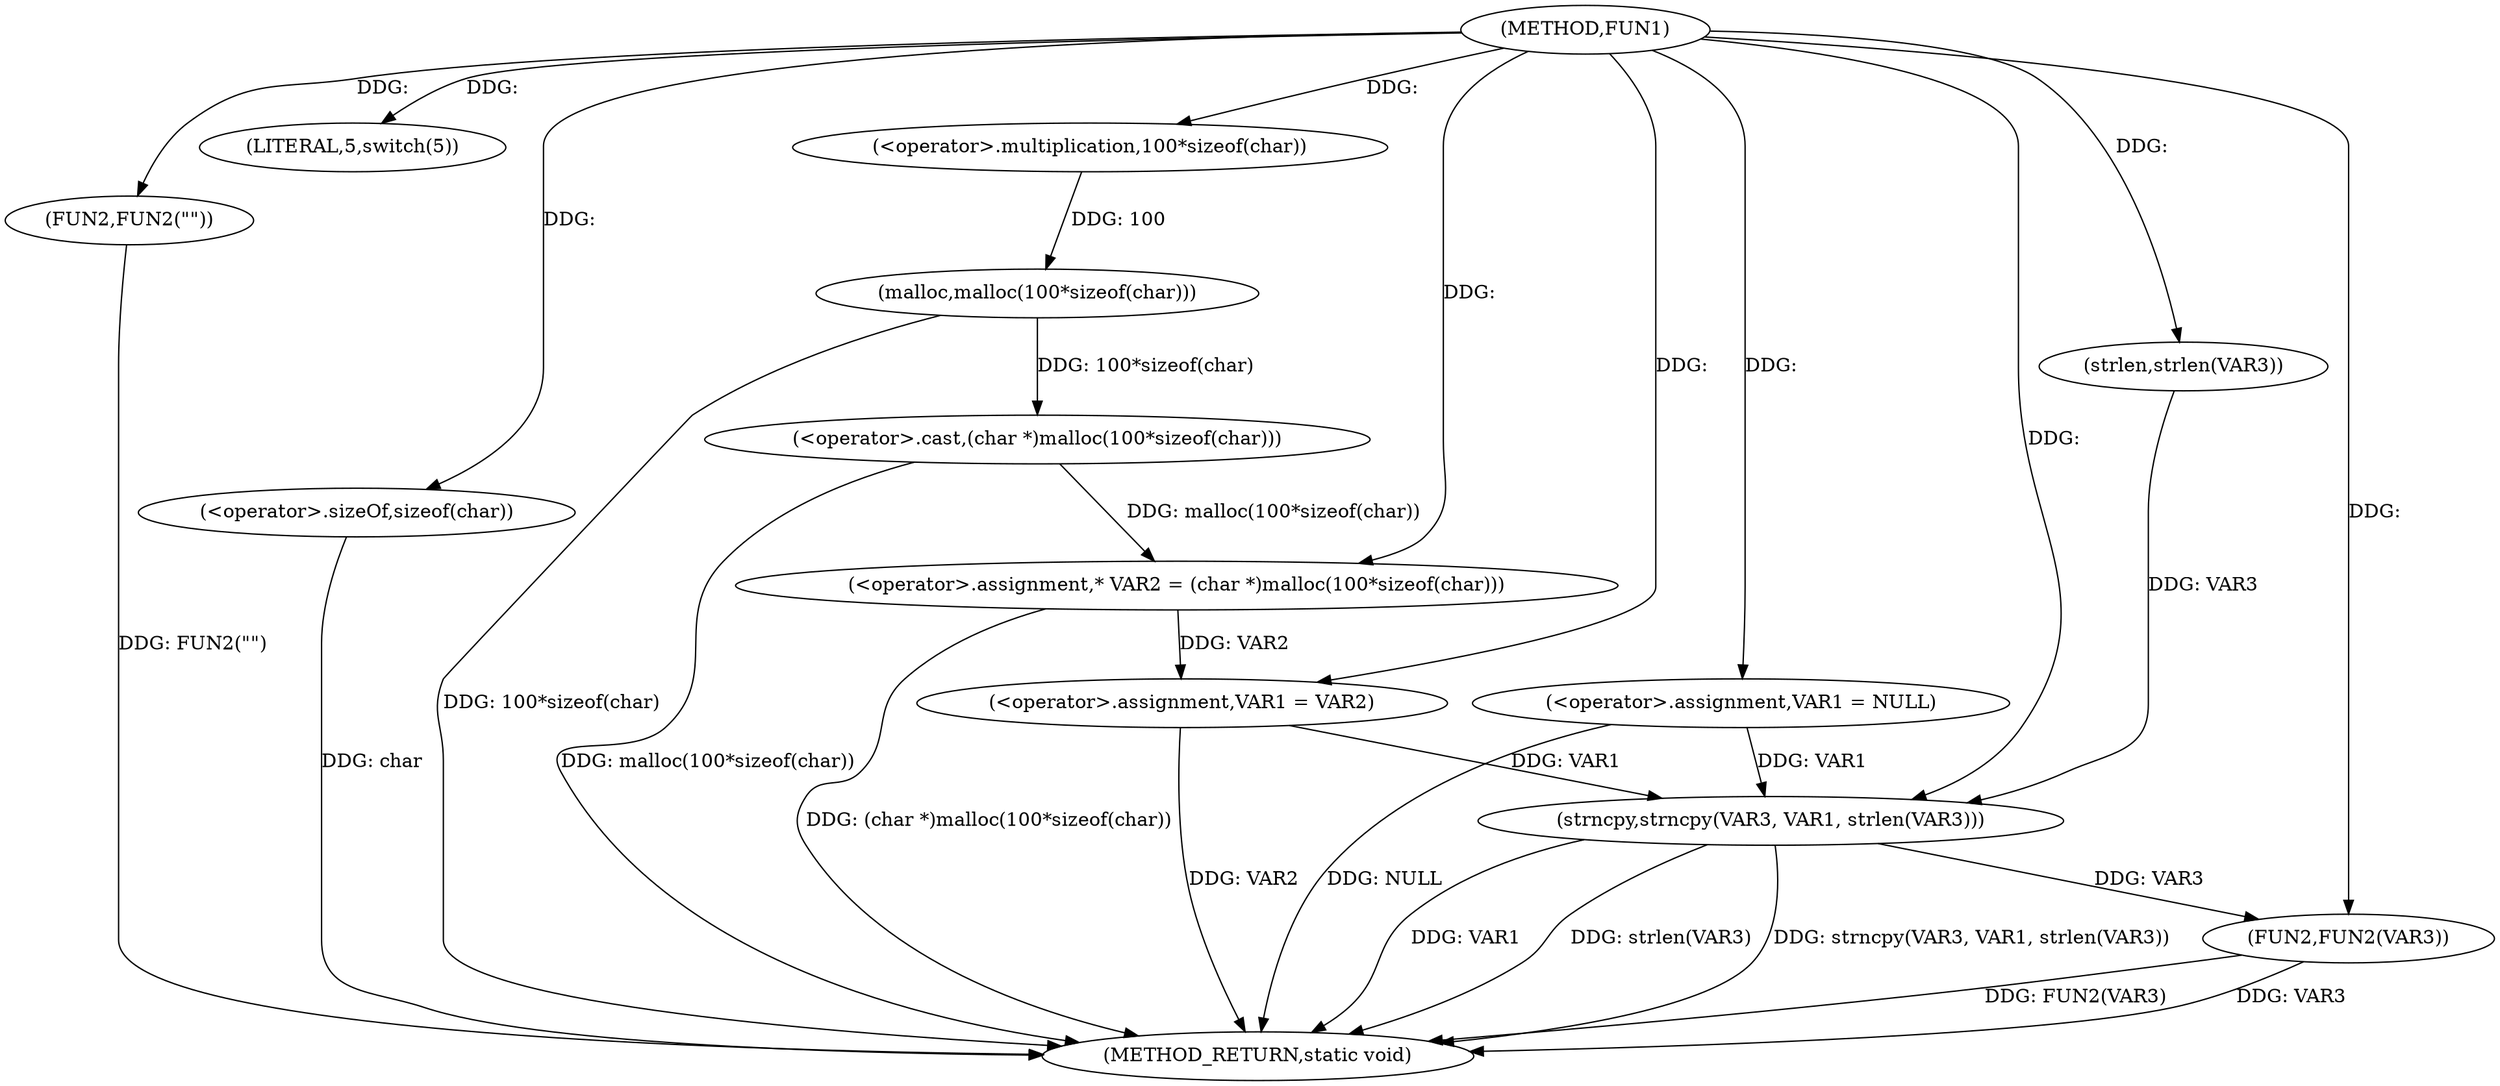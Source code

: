 digraph FUN1 {  
"1000100" [label = "(METHOD,FUN1)" ]
"1000138" [label = "(METHOD_RETURN,static void)" ]
"1000103" [label = "(<operator>.assignment,VAR1 = NULL)" ]
"1000107" [label = "(LITERAL,5,switch(5))" ]
"1000110" [label = "(FUN2,FUN2(\"\"))" ]
"1000116" [label = "(<operator>.assignment,* VAR2 = (char *)malloc(100*sizeof(char)))" ]
"1000118" [label = "(<operator>.cast,(char *)malloc(100*sizeof(char)))" ]
"1000120" [label = "(malloc,malloc(100*sizeof(char)))" ]
"1000121" [label = "(<operator>.multiplication,100*sizeof(char))" ]
"1000123" [label = "(<operator>.sizeOf,sizeof(char))" ]
"1000125" [label = "(<operator>.assignment,VAR1 = VAR2)" ]
"1000131" [label = "(strncpy,strncpy(VAR3, VAR1, strlen(VAR3)))" ]
"1000134" [label = "(strlen,strlen(VAR3))" ]
"1000136" [label = "(FUN2,FUN2(VAR3))" ]
  "1000103" -> "1000138"  [ label = "DDG: NULL"] 
  "1000120" -> "1000138"  [ label = "DDG: 100*sizeof(char)"] 
  "1000125" -> "1000138"  [ label = "DDG: VAR2"] 
  "1000116" -> "1000138"  [ label = "DDG: (char *)malloc(100*sizeof(char))"] 
  "1000131" -> "1000138"  [ label = "DDG: VAR1"] 
  "1000136" -> "1000138"  [ label = "DDG: FUN2(VAR3)"] 
  "1000136" -> "1000138"  [ label = "DDG: VAR3"] 
  "1000131" -> "1000138"  [ label = "DDG: strlen(VAR3)"] 
  "1000110" -> "1000138"  [ label = "DDG: FUN2(\"\")"] 
  "1000118" -> "1000138"  [ label = "DDG: malloc(100*sizeof(char))"] 
  "1000131" -> "1000138"  [ label = "DDG: strncpy(VAR3, VAR1, strlen(VAR3))"] 
  "1000123" -> "1000138"  [ label = "DDG: char"] 
  "1000100" -> "1000103"  [ label = "DDG: "] 
  "1000100" -> "1000107"  [ label = "DDG: "] 
  "1000100" -> "1000110"  [ label = "DDG: "] 
  "1000118" -> "1000116"  [ label = "DDG: malloc(100*sizeof(char))"] 
  "1000100" -> "1000116"  [ label = "DDG: "] 
  "1000120" -> "1000118"  [ label = "DDG: 100*sizeof(char)"] 
  "1000121" -> "1000120"  [ label = "DDG: 100"] 
  "1000100" -> "1000121"  [ label = "DDG: "] 
  "1000100" -> "1000123"  [ label = "DDG: "] 
  "1000116" -> "1000125"  [ label = "DDG: VAR2"] 
  "1000100" -> "1000125"  [ label = "DDG: "] 
  "1000134" -> "1000131"  [ label = "DDG: VAR3"] 
  "1000100" -> "1000131"  [ label = "DDG: "] 
  "1000125" -> "1000131"  [ label = "DDG: VAR1"] 
  "1000103" -> "1000131"  [ label = "DDG: VAR1"] 
  "1000100" -> "1000134"  [ label = "DDG: "] 
  "1000131" -> "1000136"  [ label = "DDG: VAR3"] 
  "1000100" -> "1000136"  [ label = "DDG: "] 
}
